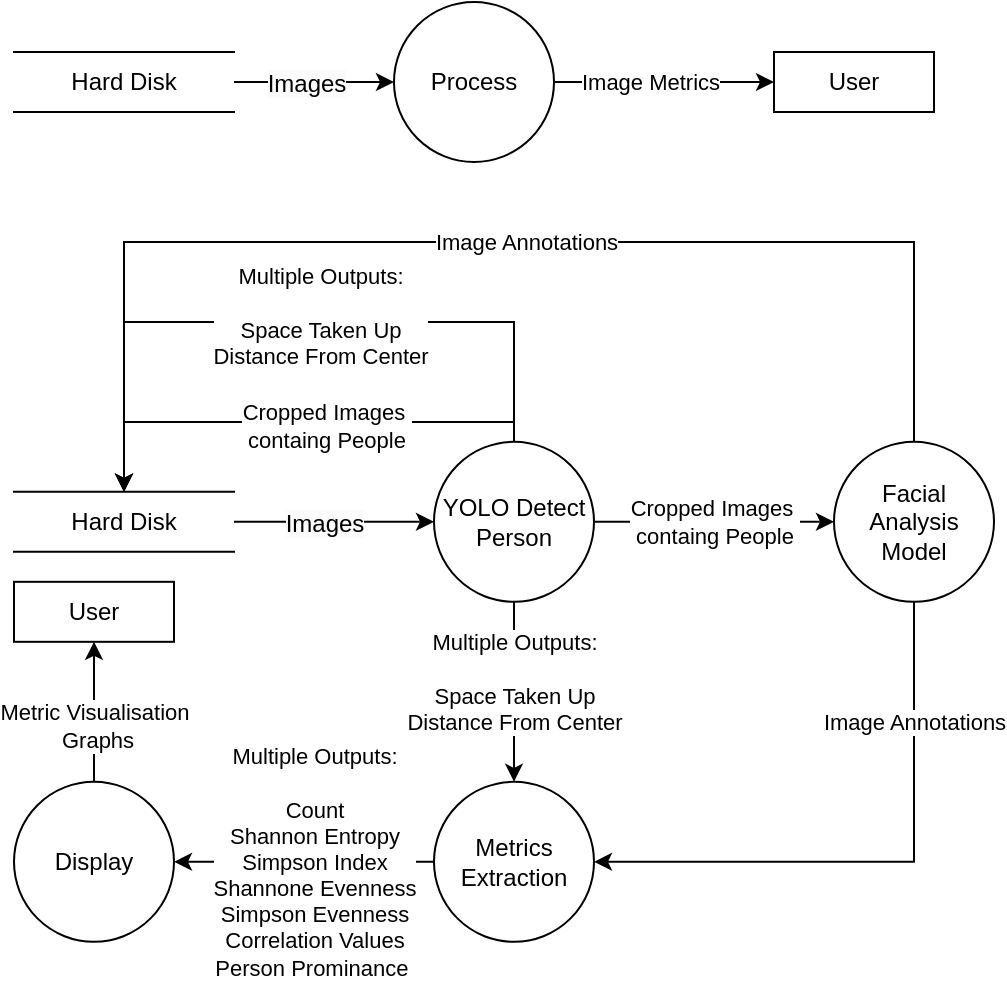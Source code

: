 <mxfile version="24.2.1" type="device">
  <diagram name="Page-1" id="AR2zvMPss7o4KQHTW9u_">
    <mxGraphModel dx="1839" dy="521" grid="1" gridSize="10" guides="1" tooltips="1" connect="1" arrows="1" fold="1" page="1" pageScale="1" pageWidth="850" pageHeight="1100" math="0" shadow="0">
      <root>
        <mxCell id="0" />
        <mxCell id="1" parent="0" />
        <mxCell id="hpcn8HQ0x-4f0galK7DU-19" style="edgeStyle=orthogonalEdgeStyle;rounded=0;orthogonalLoop=1;jettySize=auto;html=1;entryX=0;entryY=0.5;entryDx=0;entryDy=0;" edge="1" parent="1" source="hpcn8HQ0x-4f0galK7DU-7" target="hpcn8HQ0x-4f0galK7DU-18">
          <mxGeometry relative="1" as="geometry" />
        </mxCell>
        <mxCell id="hpcn8HQ0x-4f0galK7DU-21" value="Image Metrics" style="edgeLabel;html=1;align=center;verticalAlign=middle;resizable=0;points=[];" vertex="1" connectable="0" parent="hpcn8HQ0x-4f0galK7DU-19">
          <mxGeometry x="-0.128" relative="1" as="geometry">
            <mxPoint as="offset" />
          </mxGeometry>
        </mxCell>
        <mxCell id="hpcn8HQ0x-4f0galK7DU-7" value="Process" style="ellipse;whiteSpace=wrap;html=1;aspect=fixed;" vertex="1" parent="1">
          <mxGeometry x="190" width="80" height="80" as="geometry" />
        </mxCell>
        <mxCell id="hpcn8HQ0x-4f0galK7DU-8" value="Hard Disk" style="html=1;dashed=0;whiteSpace=wrap;shape=partialRectangle;right=0;left=0;" vertex="1" parent="1">
          <mxGeometry y="25" width="110" height="30" as="geometry" />
        </mxCell>
        <mxCell id="hpcn8HQ0x-4f0galK7DU-16" style="edgeStyle=orthogonalEdgeStyle;rounded=0;orthogonalLoop=1;jettySize=auto;html=1;entryX=0;entryY=0.5;entryDx=0;entryDy=0;exitX=1;exitY=0.5;exitDx=0;exitDy=0;" edge="1" parent="1" source="hpcn8HQ0x-4f0galK7DU-8" target="hpcn8HQ0x-4f0galK7DU-7">
          <mxGeometry relative="1" as="geometry">
            <mxPoint x="280" y="10" as="sourcePoint" />
            <mxPoint x="360" y="10" as="targetPoint" />
          </mxGeometry>
        </mxCell>
        <mxCell id="hpcn8HQ0x-4f0galK7DU-17" value="&lt;div&gt;&lt;span style=&quot;background-color: rgb(251, 251, 251); font-size: 12px; text-wrap: wrap;&quot;&gt;Images&lt;/span&gt;&lt;br&gt;&lt;/div&gt;" style="edgeLabel;html=1;align=center;verticalAlign=middle;resizable=0;points=[];" vertex="1" connectable="0" parent="hpcn8HQ0x-4f0galK7DU-16">
          <mxGeometry x="-0.103" y="-1" relative="1" as="geometry">
            <mxPoint as="offset" />
          </mxGeometry>
        </mxCell>
        <mxCell id="hpcn8HQ0x-4f0galK7DU-18" value="User" style="rounded=0;whiteSpace=wrap;html=1;" vertex="1" parent="1">
          <mxGeometry x="380" y="25" width="80" height="30" as="geometry" />
        </mxCell>
        <mxCell id="hpcn8HQ0x-4f0galK7DU-28" value="YOLO Detect Person" style="ellipse;whiteSpace=wrap;html=1;aspect=fixed;" vertex="1" parent="1">
          <mxGeometry x="210" y="219.91" width="80" height="80" as="geometry" />
        </mxCell>
        <mxCell id="hpcn8HQ0x-4f0galK7DU-29" value="Hard Disk" style="html=1;dashed=0;whiteSpace=wrap;shape=partialRectangle;right=0;left=0;" vertex="1" parent="1">
          <mxGeometry y="244.91" width="110" height="30" as="geometry" />
        </mxCell>
        <mxCell id="hpcn8HQ0x-4f0galK7DU-30" style="edgeStyle=orthogonalEdgeStyle;rounded=0;orthogonalLoop=1;jettySize=auto;html=1;entryX=0;entryY=0.5;entryDx=0;entryDy=0;exitX=1;exitY=0.5;exitDx=0;exitDy=0;" edge="1" source="hpcn8HQ0x-4f0galK7DU-29" target="hpcn8HQ0x-4f0galK7DU-28" parent="1">
          <mxGeometry relative="1" as="geometry">
            <mxPoint x="400" y="369.91" as="sourcePoint" />
            <mxPoint x="480" y="369.91" as="targetPoint" />
          </mxGeometry>
        </mxCell>
        <mxCell id="hpcn8HQ0x-4f0galK7DU-31" value="&lt;span style=&quot;font-size: 12px; text-wrap: wrap; background-color: rgb(251, 251, 251);&quot;&gt;Images&lt;/span&gt;" style="edgeLabel;html=1;align=center;verticalAlign=middle;resizable=0;points=[];" vertex="1" connectable="0" parent="hpcn8HQ0x-4f0galK7DU-30">
          <mxGeometry x="-0.103" y="-1" relative="1" as="geometry">
            <mxPoint as="offset" />
          </mxGeometry>
        </mxCell>
        <mxCell id="hpcn8HQ0x-4f0galK7DU-32" value="User" style="rounded=0;whiteSpace=wrap;html=1;" vertex="1" parent="1">
          <mxGeometry y="289.91" width="80" height="30" as="geometry" />
        </mxCell>
        <mxCell id="hpcn8HQ0x-4f0galK7DU-33" style="edgeStyle=orthogonalEdgeStyle;rounded=0;orthogonalLoop=1;jettySize=auto;html=1;exitX=1;exitY=0.5;exitDx=0;exitDy=0;entryX=0;entryY=0.5;entryDx=0;entryDy=0;" edge="1" parent="1" source="hpcn8HQ0x-4f0galK7DU-28" target="hpcn8HQ0x-4f0galK7DU-38">
          <mxGeometry relative="1" as="geometry">
            <mxPoint x="400" y="409.91" as="sourcePoint" />
            <mxPoint x="400" y="219.97" as="targetPoint" />
            <Array as="points" />
          </mxGeometry>
        </mxCell>
        <mxCell id="hpcn8HQ0x-4f0galK7DU-35" value="Cropped Images&amp;nbsp;&lt;div&gt;containg People&lt;/div&gt;" style="edgeLabel;html=1;align=center;verticalAlign=middle;resizable=0;points=[];" vertex="1" connectable="0" parent="hpcn8HQ0x-4f0galK7DU-33">
          <mxGeometry x="-0.149" y="1" relative="1" as="geometry">
            <mxPoint x="9" y="1" as="offset" />
          </mxGeometry>
        </mxCell>
        <mxCell id="hpcn8HQ0x-4f0galK7DU-34" style="edgeStyle=orthogonalEdgeStyle;rounded=0;orthogonalLoop=1;jettySize=auto;html=1;entryX=0.5;entryY=0;entryDx=0;entryDy=0;exitX=0.5;exitY=1;exitDx=0;exitDy=0;" edge="1" parent="1" source="hpcn8HQ0x-4f0galK7DU-28" target="hpcn8HQ0x-4f0galK7DU-45">
          <mxGeometry relative="1" as="geometry">
            <mxPoint x="670" y="299.91" as="sourcePoint" />
            <mxPoint x="580" y="409.91" as="targetPoint" />
            <Array as="points">
              <mxPoint x="250" y="359.91" />
              <mxPoint x="250" y="359.91" />
            </Array>
          </mxGeometry>
        </mxCell>
        <mxCell id="hpcn8HQ0x-4f0galK7DU-37" value="&lt;div&gt;Multiple Outputs:&lt;/div&gt;&lt;div&gt;&lt;br&gt;&lt;/div&gt;Space Taken Up&lt;div&gt;Distance From Center&lt;/div&gt;" style="edgeLabel;html=1;align=center;verticalAlign=middle;resizable=0;points=[];" vertex="1" connectable="0" parent="hpcn8HQ0x-4f0galK7DU-34">
          <mxGeometry x="-0.071" y="-1" relative="1" as="geometry">
            <mxPoint x="1" y="-2" as="offset" />
          </mxGeometry>
        </mxCell>
        <mxCell id="hpcn8HQ0x-4f0galK7DU-39" style="edgeStyle=orthogonalEdgeStyle;rounded=0;orthogonalLoop=1;jettySize=auto;html=1;entryX=1;entryY=0.5;entryDx=0;entryDy=0;exitX=0.5;exitY=1;exitDx=0;exitDy=0;" edge="1" parent="1" source="hpcn8HQ0x-4f0galK7DU-38" target="hpcn8HQ0x-4f0galK7DU-45">
          <mxGeometry relative="1" as="geometry">
            <mxPoint x="410" y="449.91" as="targetPoint" />
            <Array as="points">
              <mxPoint x="450" y="429.97" />
            </Array>
          </mxGeometry>
        </mxCell>
        <mxCell id="hpcn8HQ0x-4f0galK7DU-42" value="Image Annotations" style="edgeLabel;html=1;align=center;verticalAlign=middle;resizable=0;points=[];" vertex="1" connectable="0" parent="hpcn8HQ0x-4f0galK7DU-39">
          <mxGeometry x="-0.101" y="1" relative="1" as="geometry">
            <mxPoint y="-71" as="offset" />
          </mxGeometry>
        </mxCell>
        <mxCell id="hpcn8HQ0x-4f0galK7DU-38" value="Facial Analysis Model" style="ellipse;whiteSpace=wrap;html=1;aspect=fixed;" vertex="1" parent="1">
          <mxGeometry x="410" y="219.91" width="80" height="80" as="geometry" />
        </mxCell>
        <mxCell id="hpcn8HQ0x-4f0galK7DU-64" style="edgeStyle=orthogonalEdgeStyle;rounded=0;orthogonalLoop=1;jettySize=auto;html=1;entryX=1;entryY=0.5;entryDx=0;entryDy=0;exitX=0;exitY=0.5;exitDx=0;exitDy=0;" edge="1" parent="1" source="hpcn8HQ0x-4f0galK7DU-45" target="hpcn8HQ0x-4f0galK7DU-57">
          <mxGeometry relative="1" as="geometry">
            <mxPoint x="810" y="309.91" as="targetPoint" />
            <Array as="points">
              <mxPoint x="200" y="429.91" />
              <mxPoint x="200" y="429.91" />
            </Array>
          </mxGeometry>
        </mxCell>
        <mxCell id="hpcn8HQ0x-4f0galK7DU-65" value="Multiple Outputs:&lt;div&gt;&lt;br&gt;&lt;/div&gt;&lt;div&gt;Count&lt;/div&gt;&lt;div&gt;Shannon Entropy&lt;/div&gt;&lt;div&gt;Simpson Index&lt;/div&gt;&lt;div&gt;Shannone Evenness&lt;/div&gt;&lt;div&gt;Simpson Evenness&lt;/div&gt;&lt;div&gt;Correlation Values&lt;/div&gt;&lt;div&gt;Person Prominance&amp;nbsp;&lt;/div&gt;" style="edgeLabel;html=1;align=center;verticalAlign=middle;resizable=0;points=[];" vertex="1" connectable="0" parent="hpcn8HQ0x-4f0galK7DU-64">
          <mxGeometry x="-0.152" y="-1" relative="1" as="geometry">
            <mxPoint x="-5" y="1" as="offset" />
          </mxGeometry>
        </mxCell>
        <mxCell id="hpcn8HQ0x-4f0galK7DU-58" style="rounded=0;orthogonalLoop=1;jettySize=auto;html=1;entryX=0.5;entryY=1;entryDx=0;entryDy=0;exitX=0.5;exitY=0;exitDx=0;exitDy=0;edgeStyle=orthogonalEdgeStyle;" edge="1" parent="1" source="hpcn8HQ0x-4f0galK7DU-57" target="hpcn8HQ0x-4f0galK7DU-32">
          <mxGeometry relative="1" as="geometry">
            <mxPoint x="940" y="369.91" as="sourcePoint" />
            <mxPoint x="1070" y="369.91" as="targetPoint" />
          </mxGeometry>
        </mxCell>
        <mxCell id="hpcn8HQ0x-4f0galK7DU-59" value="Metric Visualisation&lt;div&gt;&amp;nbsp;Graphs&lt;/div&gt;" style="edgeLabel;html=1;align=center;verticalAlign=middle;resizable=0;points=[];" vertex="1" connectable="0" parent="hpcn8HQ0x-4f0galK7DU-58">
          <mxGeometry x="-0.78" y="-2" relative="1" as="geometry">
            <mxPoint x="-2" y="-21" as="offset" />
          </mxGeometry>
        </mxCell>
        <mxCell id="hpcn8HQ0x-4f0galK7DU-57" value="Display" style="ellipse;whiteSpace=wrap;html=1;aspect=fixed;" vertex="1" parent="1">
          <mxGeometry y="389.91" width="80" height="80" as="geometry" />
        </mxCell>
        <mxCell id="hpcn8HQ0x-4f0galK7DU-45" value="Metrics Extraction" style="ellipse;whiteSpace=wrap;html=1;aspect=fixed;" vertex="1" parent="1">
          <mxGeometry x="210" y="389.91" width="80" height="80" as="geometry" />
        </mxCell>
        <mxCell id="hpcn8HQ0x-4f0galK7DU-72" style="edgeStyle=orthogonalEdgeStyle;rounded=0;orthogonalLoop=1;jettySize=auto;html=1;entryX=0.5;entryY=0;entryDx=0;entryDy=0;exitX=0.5;exitY=0;exitDx=0;exitDy=0;" edge="1" parent="1" source="hpcn8HQ0x-4f0galK7DU-28" target="hpcn8HQ0x-4f0galK7DU-29">
          <mxGeometry relative="1" as="geometry">
            <mxPoint x="300" y="269.91" as="sourcePoint" />
            <mxPoint x="465" y="269.91" as="targetPoint" />
            <Array as="points">
              <mxPoint x="250" y="210" />
              <mxPoint x="55" y="210" />
            </Array>
          </mxGeometry>
        </mxCell>
        <mxCell id="hpcn8HQ0x-4f0galK7DU-73" value="Cropped Images&amp;nbsp;&lt;div&gt;containg People&lt;/div&gt;" style="edgeLabel;html=1;align=center;verticalAlign=middle;resizable=0;points=[];" vertex="1" connectable="0" parent="hpcn8HQ0x-4f0galK7DU-72">
          <mxGeometry x="-0.149" y="1" relative="1" as="geometry">
            <mxPoint x="-2" y="1" as="offset" />
          </mxGeometry>
        </mxCell>
        <mxCell id="hpcn8HQ0x-4f0galK7DU-74" style="edgeStyle=orthogonalEdgeStyle;rounded=0;orthogonalLoop=1;jettySize=auto;html=1;entryX=0.5;entryY=0;entryDx=0;entryDy=0;exitX=0.5;exitY=0;exitDx=0;exitDy=0;" edge="1" parent="1" source="hpcn8HQ0x-4f0galK7DU-28" target="hpcn8HQ0x-4f0galK7DU-29">
          <mxGeometry relative="1" as="geometry">
            <mxPoint x="260" y="309.91" as="sourcePoint" />
            <mxPoint x="260" y="399.91" as="targetPoint" />
            <Array as="points">
              <mxPoint x="250" y="160" />
              <mxPoint x="55" y="160" />
            </Array>
          </mxGeometry>
        </mxCell>
        <mxCell id="hpcn8HQ0x-4f0galK7DU-75" value="&lt;div&gt;Multiple Outputs:&lt;/div&gt;&lt;div&gt;&lt;br&gt;&lt;/div&gt;Space Taken Up&lt;div&gt;Distance From Center&lt;/div&gt;" style="edgeLabel;html=1;align=center;verticalAlign=middle;resizable=0;points=[];" vertex="1" connectable="0" parent="hpcn8HQ0x-4f0galK7DU-74">
          <mxGeometry x="-0.071" y="-1" relative="1" as="geometry">
            <mxPoint x="1" y="-2" as="offset" />
          </mxGeometry>
        </mxCell>
        <mxCell id="hpcn8HQ0x-4f0galK7DU-78" style="edgeStyle=orthogonalEdgeStyle;rounded=0;orthogonalLoop=1;jettySize=auto;html=1;entryX=0.5;entryY=0;entryDx=0;entryDy=0;exitX=0.5;exitY=0;exitDx=0;exitDy=0;" edge="1" parent="1" source="hpcn8HQ0x-4f0galK7DU-38" target="hpcn8HQ0x-4f0galK7DU-29">
          <mxGeometry relative="1" as="geometry">
            <mxPoint x="470" y="409.91" as="targetPoint" />
            <mxPoint x="675" y="279.91" as="sourcePoint" />
            <Array as="points">
              <mxPoint x="450" y="120" />
              <mxPoint x="55" y="120" />
            </Array>
          </mxGeometry>
        </mxCell>
        <mxCell id="hpcn8HQ0x-4f0galK7DU-79" value="Image Annotations" style="edgeLabel;html=1;align=center;verticalAlign=middle;resizable=0;points=[];" vertex="1" connectable="0" parent="hpcn8HQ0x-4f0galK7DU-78">
          <mxGeometry x="-0.101" y="1" relative="1" as="geometry">
            <mxPoint x="-16" y="-1" as="offset" />
          </mxGeometry>
        </mxCell>
      </root>
    </mxGraphModel>
  </diagram>
</mxfile>
